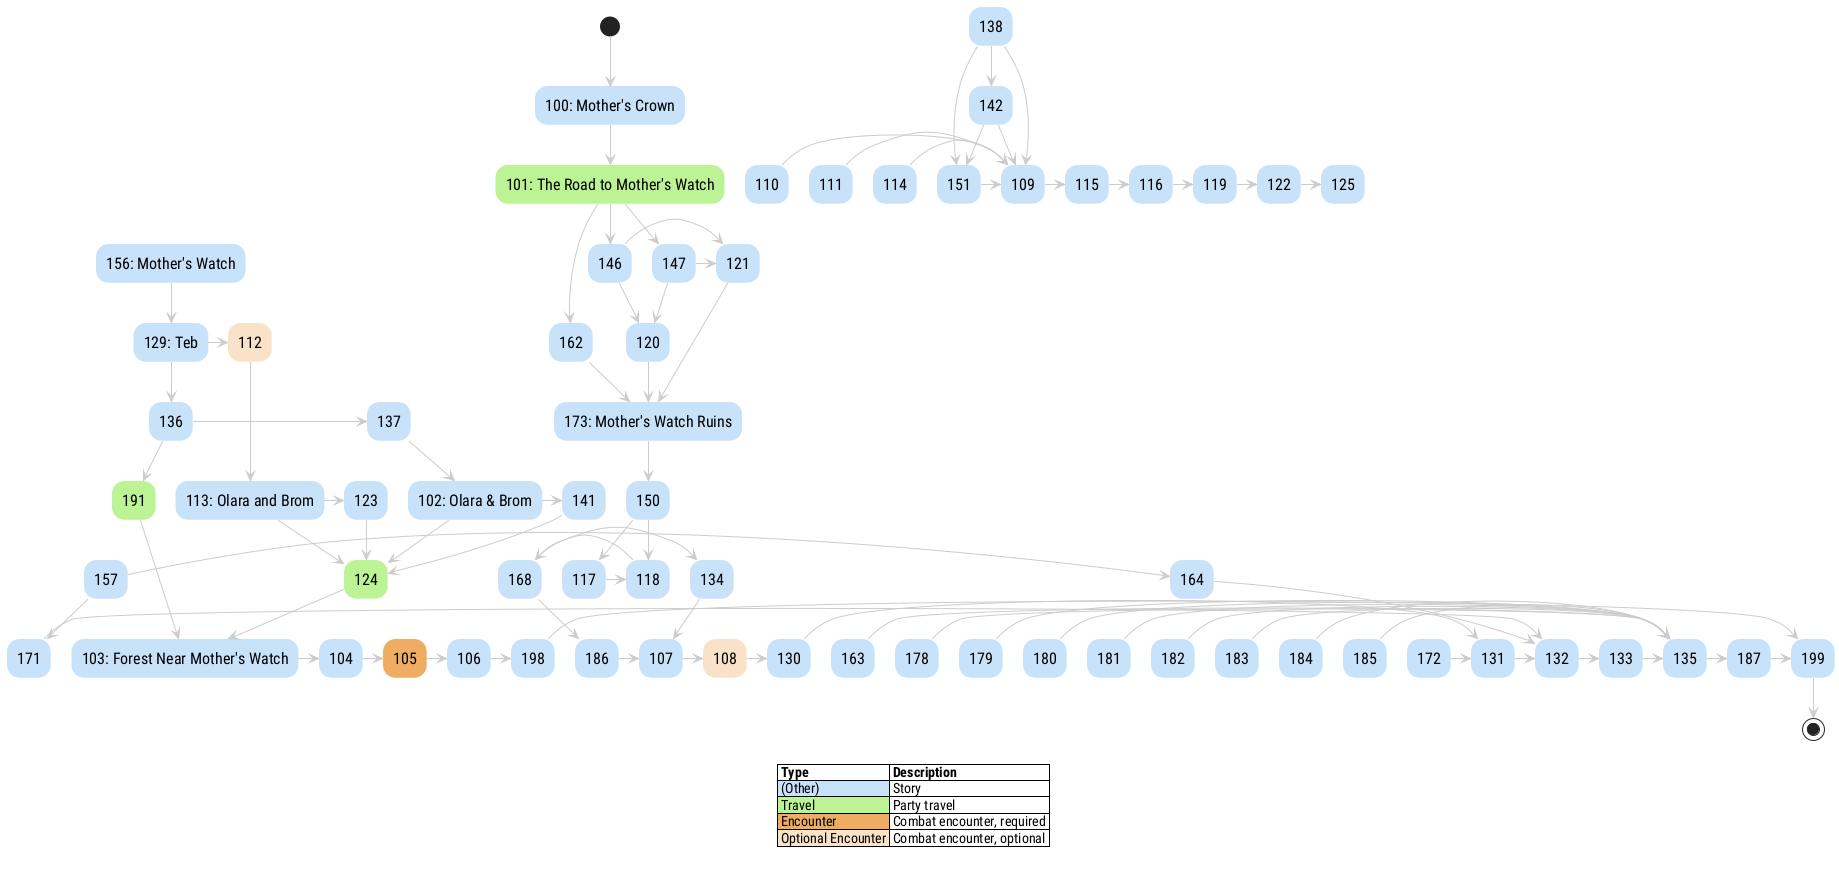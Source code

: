 @startuml

' title IASO Story Graph

skinparam {
	DefaultFontName Roboto Condensed
	DefaultFontSize 16
	shadowing false
	HyperlinkUnderline false
	HyperlinkColor #000000

	
	ArrowColor #cccccc
	BackgroundColor #ffffff
	
	ActivityBackgroundColor #C8E2F9
	ActivityBorderColor #C8E2F9

  ActivityBackgroundColor<<NotStarted>> #ffff99
  ActivityBorderColor<<NotStarted>> #ffff99
  ActivityBackgroundColor<<TODO>> #eeffcc
  ActivityBorderColor<<TODO>> #eeffcc
  ActivityBackgroundColor<<OptionalEncounter>> #F9E2C8
  ActivityBorderColor<<OptionalEncounter>> #F9E2C8
  ActivityBackgroundColor<<Encounter>> #EEAD63
  ActivityBorderColor<<Encounter>> #EEAD63
  ActivityBackgroundColor<<Travel>> #BBF395
  ActivityBorderColor<<Travel>> #BBF395
	LegendBackgroundColor transparent
	LegendBorderColor transparent
	LegendBorderThickness 0
}

(*) --> "[[100-mothers-crown.html 100: Mother's Crown]]" as e100 
e100 --> "[[101-road-to-mothers-watch.html 101: The Road to Mother's Watch]]" as e101 <<Travel>>
e101 -> "[[146-scrappers-deaf.html 146]]" as e146 
e101 --> "[[147-striders-blind.html 147]]" as e147 
e101 --> "[[162-scrappers-surprise.html 162]]" as e162 
"[[102-olaras-cave.html 102: Olara & Brom]]" as e102  -> "[[141-iaso-brom.html 141]]" as e141 
e102 --> "[[124-back-to-mothers-watch.html 124]]" as e124 <<Travel>>
"[[103-cardiac-event.html 103: Forest Near Mother's Watch]]" as e103  -> "[[104-clear.html 104]]" as e104 
e104 -> "[[105-striders.html 105]]" as e105 <<Encounter>>
e105 -> "[[106-all-mother-mountain.html 106]]" as e106 
e106 -> "[[198-corruptor-module.html 198]]" as e198 
"[[107-lab.html 107]]" as e107  -> "[[108-exit.html 108]]" as e108 <<OptionalEncounter>>
e108 -> "[[130-mothers-watch-afternoon.html 130]]" as e130 
"[[109-dinner.html 109]]" as e109  -> "[[115-lodging.html 115]]" as e115 
"[[110-carja-refugee-family.html 110]]" as e110  -> e109
"[[111-tradespeople.html 111]]" as e111  -> e109
"[[112-leave-tonight.html 112]]" as e112 <<OptionalEncounter>> --> "[[113-olara-and-brom-night.html 113: Olara and Brom]]" as e113 
e113 -> "[[123-iaso-brom-olara.html 123]]" as e123 
e113 --> e124
"[[114-grethe-uln-jineko.html 114]]" as e114  -> e109
e115 -> "[[116-logging.html 116]]" as e116 
e116 -> "[[119-timber-and-striders.html 119]]" as e119 
"[[117-medical-focus.html 117]]" as e117  -> "[[118-focus.html 118]]" as e118 
e118 -> "[[168-power-wall.html 168]]" as e168 
e119 -> "[[122-lumber-carts.html 122]]" as e122 
"[[120-scrappers-incoming.html 120]]" as e120  --> "[[173-ruins-entrance.html 173: Mother's Watch Ruins]]" as e173 
"[[121-scrappers-treeline.html 121]]" as e121  --> e173
e122 -> "[[125-investigate.html 125]]" as e125 
e123 -> e124
e124 --> e103
"[[129-teb.html 129: Teb]]" as e129  -> e112
e129 --> "[[136-leave-tomorrow.html 136]]" as e136 
e130 -> "[[131-jineko-focus.html 131]]" as e131 
e131 -> "[[132-second-dinner.html 132]]" as e132 
e132 -> "[[133-midnight.html 133]]" as e133 
e133 -> "[[135-ruins-night.html 135]]" as e135 
"[[134-synchronize.html 134]]" as e134  -> e107
e135 -> "[[187-search-complete.html 187]]" as e187 
e136 -> "[[137-leave-morning.html 137]]" as e137 
e136 --> "[[191-not-interested.html 191]]" as e191 <<Travel>>
e137 --> e102
"[[138-whats-in-the-mountain.html 138]]" as e138  -> e109
e138 --> "[[142-inside-the-mountain.html 142]]" as e142 
e138 --> "[[151-rejected.html 151]]" as e151 
e141 -> e124
e142 -> e109
e142 --> e151
e146 -> e121
e146 --> e120
e147 -> e121
e147 --> e120
"[[150-the-blinking-light.html 150]]" as e150  -> e117
e150 --> e118
e151 -> e109
"[[156-mothers-watch.html 156: Mother's Watch]]" as e156  --> e129
"[[157-tenakth-solo.html 157]]" as e157  -> "[[164-play-along.html 164]]" as e164 
e157 --> "[[171-not-interested.html 171]]" as e171 
e162 --> e173
"[[163-jineko-focus-night-bts.html 163]]" as e163  -> e135
e164 -> e132
e168 -> e134
e168 --> "[[186-no-synchronize.html 186]]" as e186 
e171 -> e132
"[[172-jineko-focus-bts.html 172]]" as e172  -> e131
e173 --> e150
"[[178-ostealign.html 178]]" as e178  -> e135
"[[179-nanopatch.html 179]]" as e179  -> e135
"[[180-neural-interface.html 180]]" as e180  -> e135
"[[181-hover-harness.html 181]]" as e181  -> e135
"[[182-wheelchair.html 182]]" as e182  -> e135
"[[183-hoverchair.html 183]]" as e183  -> e135
"[[184-autosuture.html 184]]" as e184  -> e135
"[[185-medbed.html 185]]" as e185  -> e135
e186 -> e107
e187 -> "[[199-what-next.html 199]]" as e199 
e191 --> e103
e198 -> e199
e199 --> (*)

legend
|= Type |= Description |
|<#C8E2F9> (Other) | Story |
|<#BBF395> Travel | Party travel |
|<#EEAD63> Encounter | Combat encounter, required |
|<#F9E2C8> Optional Encounter | Combat encounter, optional |
endlegend


@enduml
